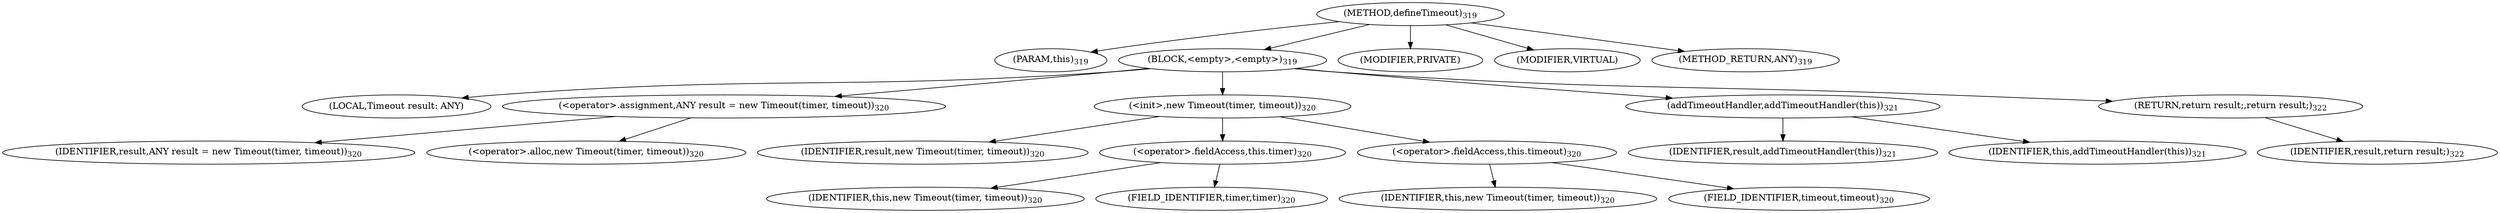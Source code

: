 digraph "defineTimeout" {  
"410" [label = <(METHOD,defineTimeout)<SUB>319</SUB>> ]
"36" [label = <(PARAM,this)<SUB>319</SUB>> ]
"411" [label = <(BLOCK,&lt;empty&gt;,&lt;empty&gt;)<SUB>319</SUB>> ]
"34" [label = <(LOCAL,Timeout result: ANY)> ]
"412" [label = <(&lt;operator&gt;.assignment,ANY result = new Timeout(timer, timeout))<SUB>320</SUB>> ]
"413" [label = <(IDENTIFIER,result,ANY result = new Timeout(timer, timeout))<SUB>320</SUB>> ]
"414" [label = <(&lt;operator&gt;.alloc,new Timeout(timer, timeout))<SUB>320</SUB>> ]
"415" [label = <(&lt;init&gt;,new Timeout(timer, timeout))<SUB>320</SUB>> ]
"33" [label = <(IDENTIFIER,result,new Timeout(timer, timeout))<SUB>320</SUB>> ]
"416" [label = <(&lt;operator&gt;.fieldAccess,this.timer)<SUB>320</SUB>> ]
"417" [label = <(IDENTIFIER,this,new Timeout(timer, timeout))<SUB>320</SUB>> ]
"418" [label = <(FIELD_IDENTIFIER,timer,timer)<SUB>320</SUB>> ]
"419" [label = <(&lt;operator&gt;.fieldAccess,this.timeout)<SUB>320</SUB>> ]
"420" [label = <(IDENTIFIER,this,new Timeout(timer, timeout))<SUB>320</SUB>> ]
"421" [label = <(FIELD_IDENTIFIER,timeout,timeout)<SUB>320</SUB>> ]
"422" [label = <(addTimeoutHandler,addTimeoutHandler(this))<SUB>321</SUB>> ]
"423" [label = <(IDENTIFIER,result,addTimeoutHandler(this))<SUB>321</SUB>> ]
"35" [label = <(IDENTIFIER,this,addTimeoutHandler(this))<SUB>321</SUB>> ]
"424" [label = <(RETURN,return result;,return result;)<SUB>322</SUB>> ]
"425" [label = <(IDENTIFIER,result,return result;)<SUB>322</SUB>> ]
"426" [label = <(MODIFIER,PRIVATE)> ]
"427" [label = <(MODIFIER,VIRTUAL)> ]
"428" [label = <(METHOD_RETURN,ANY)<SUB>319</SUB>> ]
  "410" -> "36" 
  "410" -> "411" 
  "410" -> "426" 
  "410" -> "427" 
  "410" -> "428" 
  "411" -> "34" 
  "411" -> "412" 
  "411" -> "415" 
  "411" -> "422" 
  "411" -> "424" 
  "412" -> "413" 
  "412" -> "414" 
  "415" -> "33" 
  "415" -> "416" 
  "415" -> "419" 
  "416" -> "417" 
  "416" -> "418" 
  "419" -> "420" 
  "419" -> "421" 
  "422" -> "423" 
  "422" -> "35" 
  "424" -> "425" 
}
